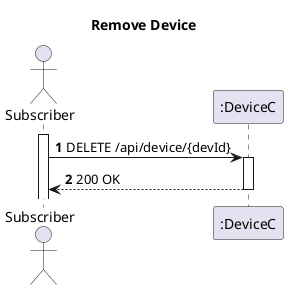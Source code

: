 @startuml
'https://plantuml.com/sequence-diagram

title Remove Device

autoactivate on
autonumber

actor "Subscriber" as Subscriber
participant ":DeviceC" as DeviceC


activate Subscriber

Subscriber -> DeviceC: DELETE /api/device/{devId}
DeviceC --> Subscriber: 200 OK
@enduml